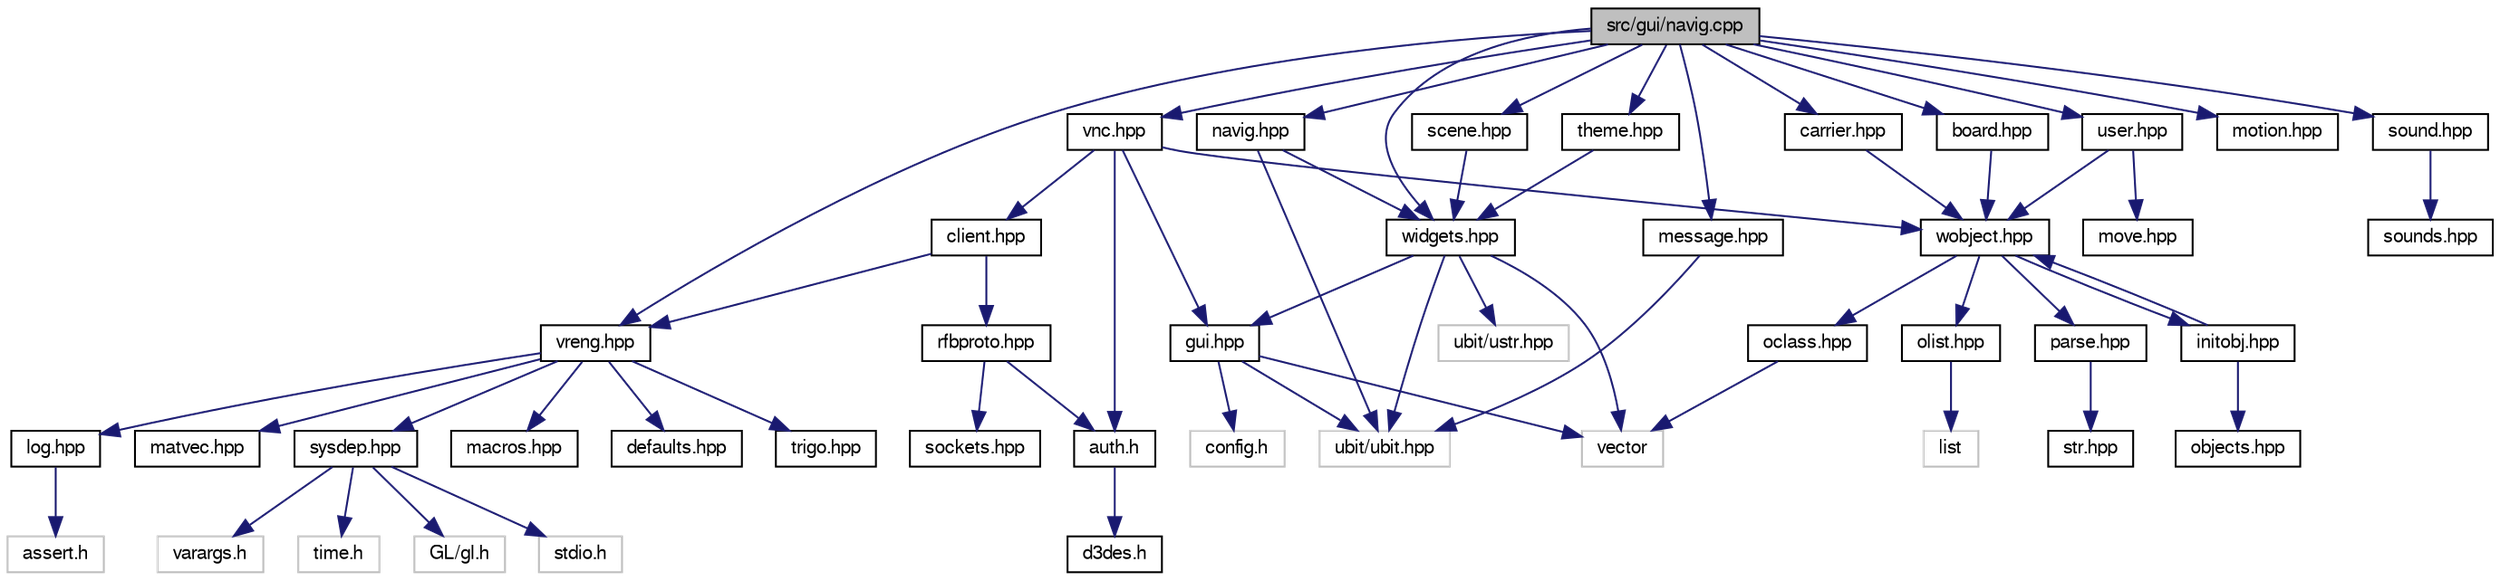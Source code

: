 digraph "src/gui/navig.cpp"
{
 // LATEX_PDF_SIZE
  bgcolor="transparent";
  edge [fontname="FreeSans",fontsize="10",labelfontname="FreeSans",labelfontsize="10"];
  node [fontname="FreeSans",fontsize="10",shape=record];
  Node1 [label="src/gui/navig.cpp",height=0.2,width=0.4,color="black", fillcolor="grey75", style="filled", fontcolor="black",tooltip=" "];
  Node1 -> Node2 [color="midnightblue",fontsize="10",style="solid",fontname="FreeSans"];
  Node2 [label="vreng.hpp",height=0.2,width=0.4,color="black",URL="$a00143.html",tooltip=" "];
  Node2 -> Node3 [color="midnightblue",fontsize="10",style="solid",fontname="FreeSans"];
  Node3 [label="sysdep.hpp",height=0.2,width=0.4,color="black",URL="$a00182.html",tooltip=" "];
  Node3 -> Node4 [color="midnightblue",fontsize="10",style="solid",fontname="FreeSans"];
  Node4 [label="stdio.h",height=0.2,width=0.4,color="grey75",tooltip=" "];
  Node3 -> Node5 [color="midnightblue",fontsize="10",style="solid",fontname="FreeSans"];
  Node5 [label="varargs.h",height=0.2,width=0.4,color="grey75",tooltip=" "];
  Node3 -> Node6 [color="midnightblue",fontsize="10",style="solid",fontname="FreeSans"];
  Node6 [label="time.h",height=0.2,width=0.4,color="grey75",tooltip=" "];
  Node3 -> Node7 [color="midnightblue",fontsize="10",style="solid",fontname="FreeSans"];
  Node7 [label="GL/gl.h",height=0.2,width=0.4,color="grey75",tooltip=" "];
  Node2 -> Node8 [color="midnightblue",fontsize="10",style="solid",fontname="FreeSans"];
  Node8 [label="macros.hpp",height=0.2,width=0.4,color="black",URL="$a00047.html",tooltip=" "];
  Node2 -> Node9 [color="midnightblue",fontsize="10",style="solid",fontname="FreeSans"];
  Node9 [label="defaults.hpp",height=0.2,width=0.4,color="black",URL="$a00014.html",tooltip=" "];
  Node2 -> Node10 [color="midnightblue",fontsize="10",style="solid",fontname="FreeSans"];
  Node10 [label="trigo.hpp",height=0.2,width=0.4,color="black",URL="$a00119.html",tooltip=" "];
  Node2 -> Node11 [color="midnightblue",fontsize="10",style="solid",fontname="FreeSans"];
  Node11 [label="log.hpp",height=0.2,width=0.4,color="black",URL="$a00044.html",tooltip=" "];
  Node11 -> Node12 [color="midnightblue",fontsize="10",style="solid",fontname="FreeSans"];
  Node12 [label="assert.h",height=0.2,width=0.4,color="grey75",tooltip=" "];
  Node2 -> Node13 [color="midnightblue",fontsize="10",style="solid",fontname="FreeSans"];
  Node13 [label="matvec.hpp",height=0.2,width=0.4,color="black",URL="$a00053.html",tooltip=" "];
  Node1 -> Node14 [color="midnightblue",fontsize="10",style="solid",fontname="FreeSans"];
  Node14 [label="navig.hpp",height=0.2,width=0.4,color="black",URL="$a00233.html",tooltip=" "];
  Node14 -> Node15 [color="midnightblue",fontsize="10",style="solid",fontname="FreeSans"];
  Node15 [label="ubit/ubit.hpp",height=0.2,width=0.4,color="grey75",tooltip=" "];
  Node14 -> Node16 [color="midnightblue",fontsize="10",style="solid",fontname="FreeSans"];
  Node16 [label="widgets.hpp",height=0.2,width=0.4,color="black",URL="$a00263.html",tooltip=" "];
  Node16 -> Node17 [color="midnightblue",fontsize="10",style="solid",fontname="FreeSans"];
  Node17 [label="vector",height=0.2,width=0.4,color="grey75",tooltip=" "];
  Node16 -> Node15 [color="midnightblue",fontsize="10",style="solid",fontname="FreeSans"];
  Node16 -> Node18 [color="midnightblue",fontsize="10",style="solid",fontname="FreeSans"];
  Node18 [label="gui.hpp",height=0.2,width=0.4,color="black",URL="$a00209.html",tooltip=" "];
  Node18 -> Node19 [color="midnightblue",fontsize="10",style="solid",fontname="FreeSans"];
  Node19 [label="config.h",height=0.2,width=0.4,color="grey75",tooltip=" "];
  Node18 -> Node17 [color="midnightblue",fontsize="10",style="solid",fontname="FreeSans"];
  Node18 -> Node15 [color="midnightblue",fontsize="10",style="solid",fontname="FreeSans"];
  Node16 -> Node20 [color="midnightblue",fontsize="10",style="solid",fontname="FreeSans"];
  Node20 [label="ubit/ustr.hpp",height=0.2,width=0.4,color="grey75",tooltip=" "];
  Node1 -> Node16 [color="midnightblue",fontsize="10",style="solid",fontname="FreeSans"];
  Node1 -> Node21 [color="midnightblue",fontsize="10",style="solid",fontname="FreeSans"];
  Node21 [label="scene.hpp",height=0.2,width=0.4,color="black",URL="$a00083.html",tooltip=" "];
  Node21 -> Node16 [color="midnightblue",fontsize="10",style="solid",fontname="FreeSans"];
  Node1 -> Node22 [color="midnightblue",fontsize="10",style="solid",fontname="FreeSans"];
  Node22 [label="motion.hpp",height=0.2,width=0.4,color="black",URL="$a00227.html",tooltip=" "];
  Node1 -> Node23 [color="midnightblue",fontsize="10",style="solid",fontname="FreeSans"];
  Node23 [label="message.hpp",height=0.2,width=0.4,color="black",URL="$a00221.html",tooltip=" "];
  Node23 -> Node15 [color="midnightblue",fontsize="10",style="solid",fontname="FreeSans"];
  Node1 -> Node24 [color="midnightblue",fontsize="10",style="solid",fontname="FreeSans"];
  Node24 [label="theme.hpp",height=0.2,width=0.4,color="black",URL="$a00257.html",tooltip=" "];
  Node24 -> Node16 [color="midnightblue",fontsize="10",style="solid",fontname="FreeSans"];
  Node1 -> Node25 [color="midnightblue",fontsize="10",style="solid",fontname="FreeSans"];
  Node25 [label="user.hpp",height=0.2,width=0.4,color="black",URL="$a00788.html",tooltip=" "];
  Node25 -> Node26 [color="midnightblue",fontsize="10",style="solid",fontname="FreeSans"];
  Node26 [label="wobject.hpp",height=0.2,width=0.4,color="black",URL="$a00866.html",tooltip=" "];
  Node26 -> Node27 [color="midnightblue",fontsize="10",style="solid",fontname="FreeSans"];
  Node27 [label="oclass.hpp",height=0.2,width=0.4,color="black",URL="$a00626.html",tooltip=" "];
  Node27 -> Node17 [color="midnightblue",fontsize="10",style="solid",fontname="FreeSans"];
  Node26 -> Node28 [color="midnightblue",fontsize="10",style="solid",fontname="FreeSans"];
  Node28 [label="olist.hpp",height=0.2,width=0.4,color="black",URL="$a00632.html",tooltip=" "];
  Node28 -> Node29 [color="midnightblue",fontsize="10",style="solid",fontname="FreeSans"];
  Node29 [label="list",height=0.2,width=0.4,color="grey75",tooltip=" "];
  Node26 -> Node30 [color="midnightblue",fontsize="10",style="solid",fontname="FreeSans"];
  Node30 [label="parse.hpp",height=0.2,width=0.4,color="black",URL="$a00638.html",tooltip=" "];
  Node30 -> Node31 [color="midnightblue",fontsize="10",style="solid",fontname="FreeSans"];
  Node31 [label="str.hpp",height=0.2,width=0.4,color="black",URL="$a00179.html",tooltip=" "];
  Node26 -> Node32 [color="midnightblue",fontsize="10",style="solid",fontname="FreeSans"];
  Node32 [label="initobj.hpp",height=0.2,width=0.4,color="black",URL="$a00554.html",tooltip=" "];
  Node32 -> Node33 [color="midnightblue",fontsize="10",style="solid",fontname="FreeSans"];
  Node33 [label="objects.hpp",height=0.2,width=0.4,color="black",URL="$a00620.html",tooltip=" "];
  Node32 -> Node26 [color="midnightblue",fontsize="10",style="solid",fontname="FreeSans"];
  Node25 -> Node34 [color="midnightblue",fontsize="10",style="solid",fontname="FreeSans"];
  Node34 [label="move.hpp",height=0.2,width=0.4,color="black",URL="$a00596.html",tooltip=" "];
  Node1 -> Node35 [color="midnightblue",fontsize="10",style="solid",fontname="FreeSans"];
  Node35 [label="vnc.hpp",height=0.2,width=0.4,color="black",URL="$a00800.html",tooltip=" "];
  Node35 -> Node26 [color="midnightblue",fontsize="10",style="solid",fontname="FreeSans"];
  Node35 -> Node36 [color="midnightblue",fontsize="10",style="solid",fontname="FreeSans"];
  Node36 [label="client.hpp",height=0.2,width=0.4,color="black",URL="$a01328.html",tooltip=" "];
  Node36 -> Node2 [color="midnightblue",fontsize="10",style="solid",fontname="FreeSans"];
  Node36 -> Node37 [color="midnightblue",fontsize="10",style="solid",fontname="FreeSans"];
  Node37 [label="rfbproto.hpp",height=0.2,width=0.4,color="black",URL="$a01340.html",tooltip=" "];
  Node37 -> Node38 [color="midnightblue",fontsize="10",style="solid",fontname="FreeSans"];
  Node38 [label="sockets.hpp",height=0.2,width=0.4,color="black",URL="$a01346.html",tooltip=" "];
  Node37 -> Node39 [color="midnightblue",fontsize="10",style="solid",fontname="FreeSans"];
  Node39 [label="auth.h",height=0.2,width=0.4,color="black",URL="$a01322.html",tooltip=" "];
  Node39 -> Node40 [color="midnightblue",fontsize="10",style="solid",fontname="FreeSans"];
  Node40 [label="d3des.h",height=0.2,width=0.4,color="black",URL="$a01334.html",tooltip=" "];
  Node35 -> Node39 [color="midnightblue",fontsize="10",style="solid",fontname="FreeSans"];
  Node35 -> Node18 [color="midnightblue",fontsize="10",style="solid",fontname="FreeSans"];
  Node1 -> Node41 [color="midnightblue",fontsize="10",style="solid",fontname="FreeSans"];
  Node41 [label="carrier.hpp",height=0.2,width=0.4,color="black",URL="$a00353.html",tooltip=" "];
  Node41 -> Node26 [color="midnightblue",fontsize="10",style="solid",fontname="FreeSans"];
  Node1 -> Node42 [color="midnightblue",fontsize="10",style="solid",fontname="FreeSans"];
  Node42 [label="board.hpp",height=0.2,width=0.4,color="black",URL="$a00317.html",tooltip=" "];
  Node42 -> Node26 [color="midnightblue",fontsize="10",style="solid",fontname="FreeSans"];
  Node1 -> Node43 [color="midnightblue",fontsize="10",style="solid",fontname="FreeSans"];
  Node43 [label="sound.hpp",height=0.2,width=0.4,color="black",URL="$a00095.html",tooltip=" "];
  Node43 -> Node44 [color="midnightblue",fontsize="10",style="solid",fontname="FreeSans"];
  Node44 [label="sounds.hpp",height=0.2,width=0.4,color="black",URL="$a00101.html",tooltip=" "];
}

